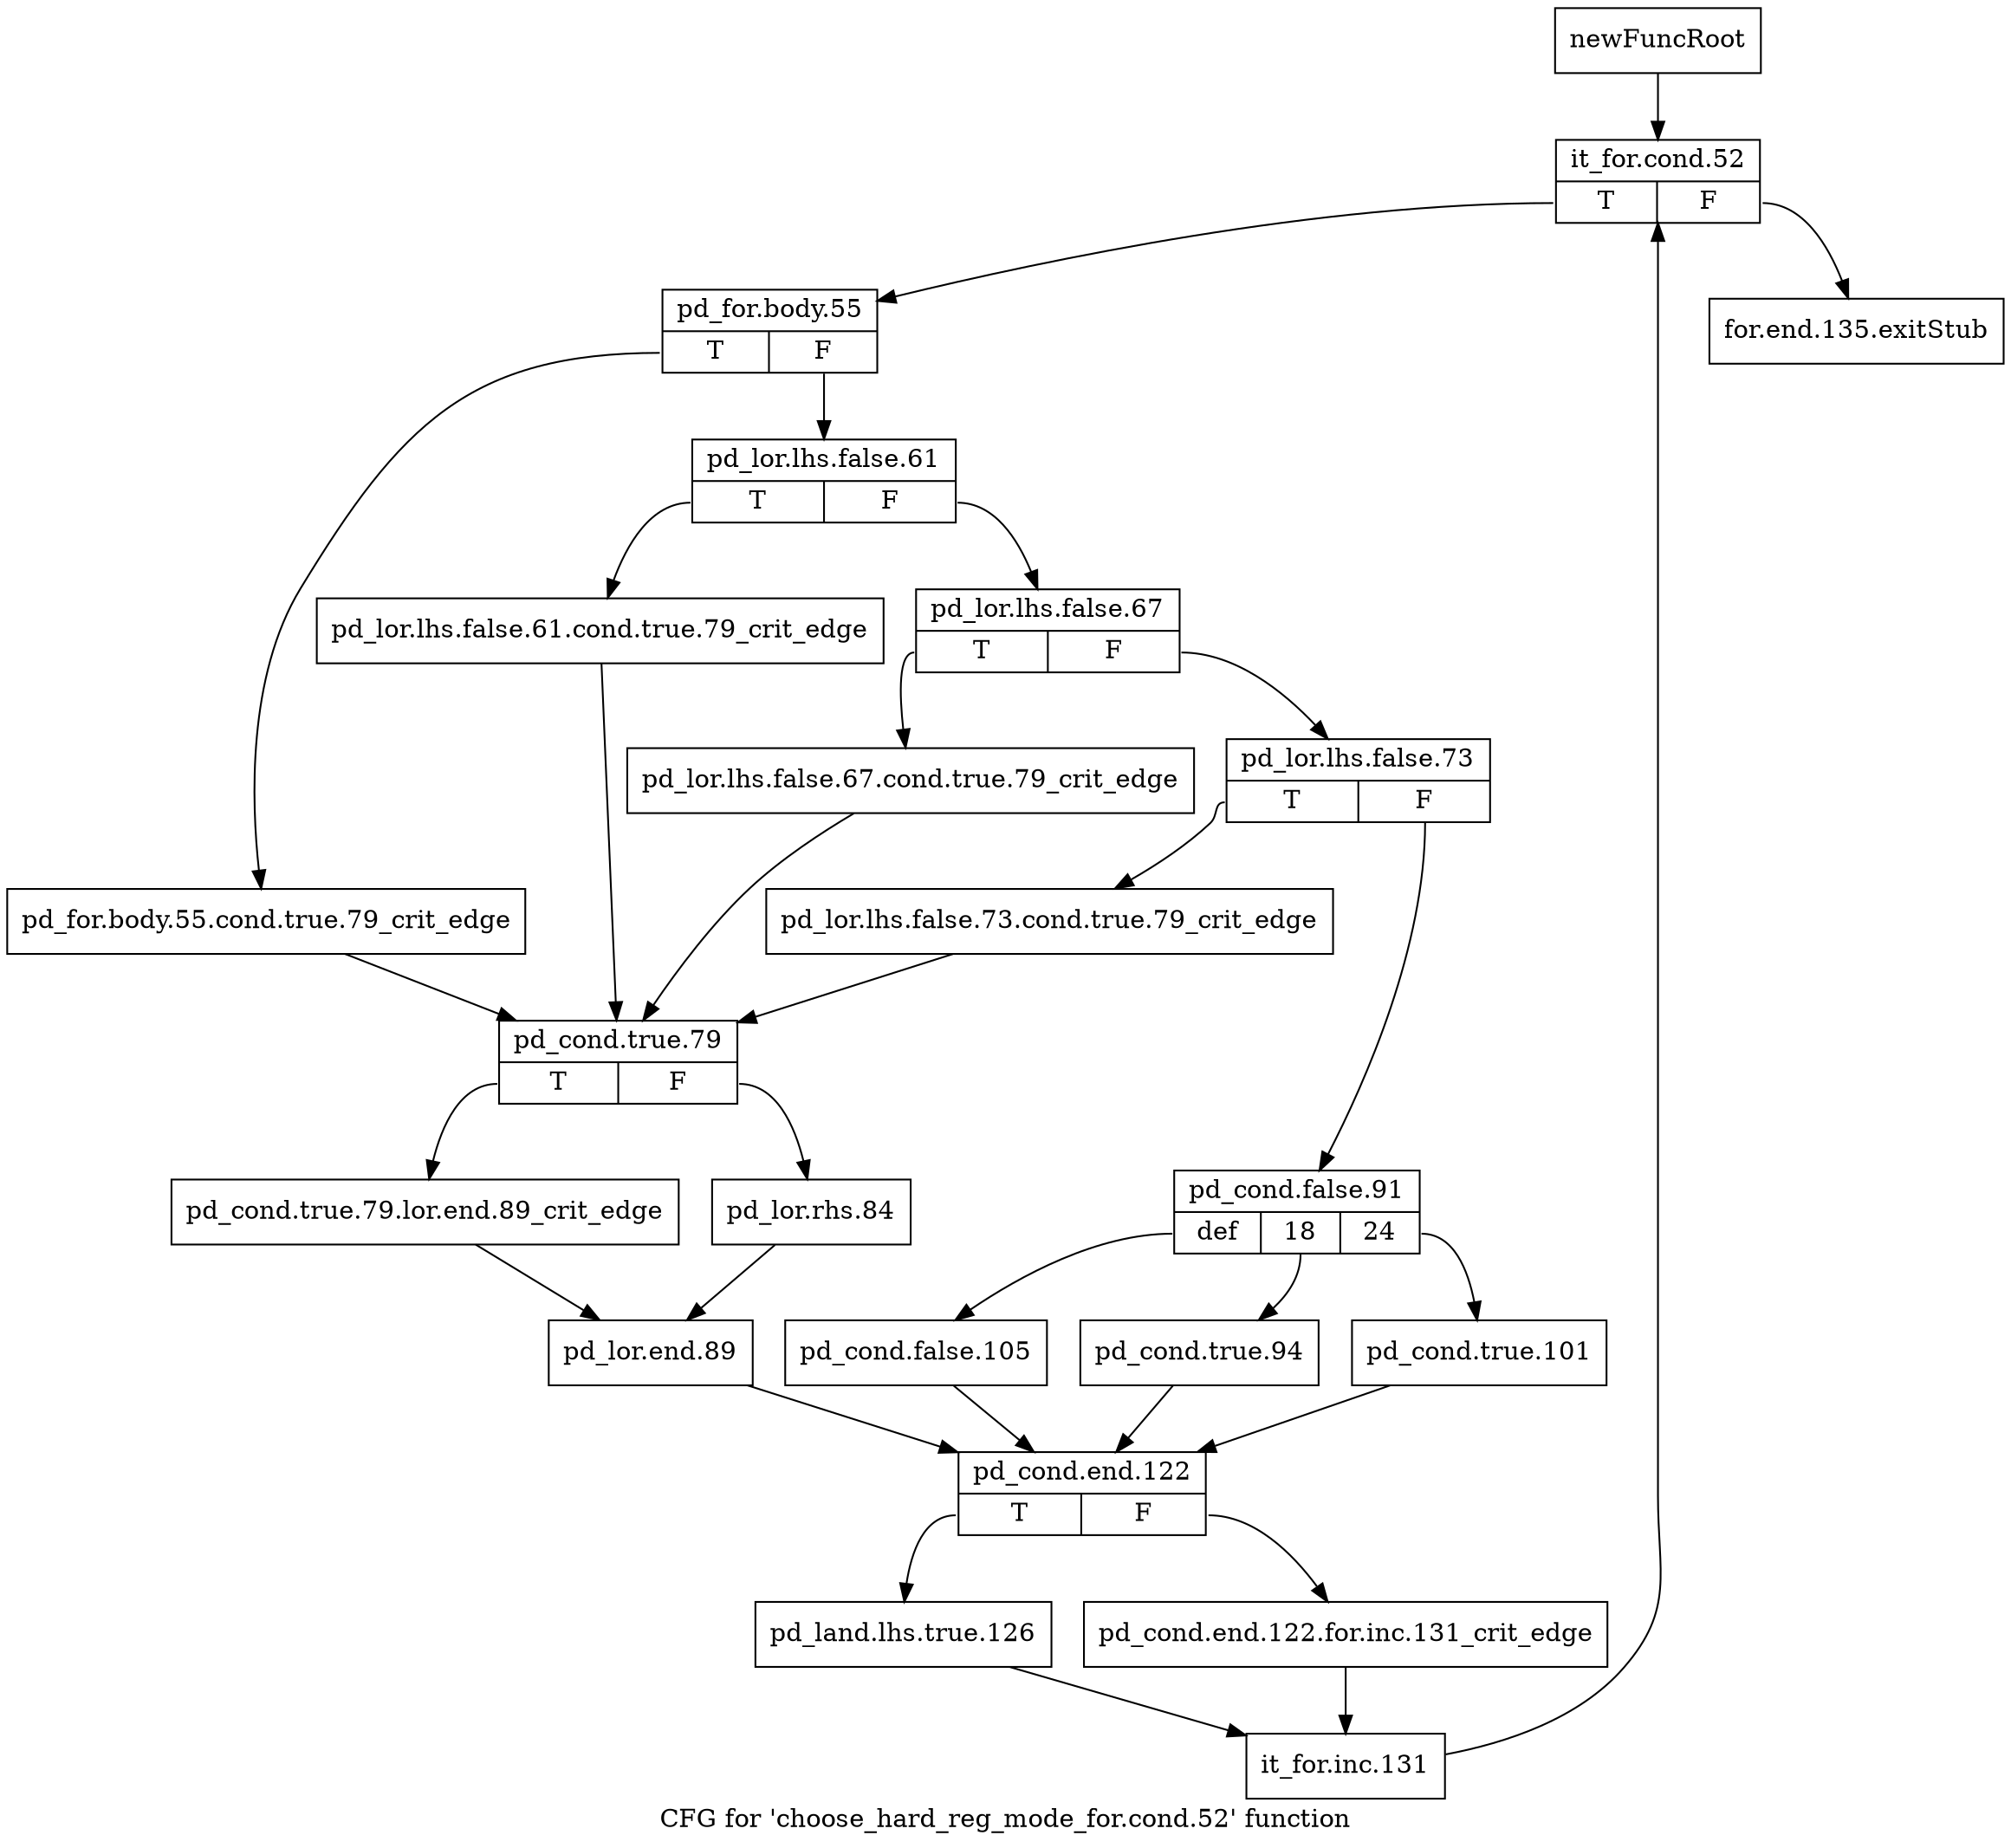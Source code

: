 digraph "CFG for 'choose_hard_reg_mode_for.cond.52' function" {
	label="CFG for 'choose_hard_reg_mode_for.cond.52' function";

	Node0xb973a90 [shape=record,label="{newFuncRoot}"];
	Node0xb973a90 -> Node0xb973b30;
	Node0xb973ae0 [shape=record,label="{for.end.135.exitStub}"];
	Node0xb973b30 [shape=record,label="{it_for.cond.52|{<s0>T|<s1>F}}"];
	Node0xb973b30:s0 -> Node0xb973b80;
	Node0xb973b30:s1 -> Node0xb973ae0;
	Node0xb973b80 [shape=record,label="{pd_for.body.55|{<s0>T|<s1>F}}"];
	Node0xb973b80:s0 -> Node0xb973ef0;
	Node0xb973b80:s1 -> Node0xb973bd0;
	Node0xb973bd0 [shape=record,label="{pd_lor.lhs.false.61|{<s0>T|<s1>F}}"];
	Node0xb973bd0:s0 -> Node0xb973ea0;
	Node0xb973bd0:s1 -> Node0xb973c20;
	Node0xb973c20 [shape=record,label="{pd_lor.lhs.false.67|{<s0>T|<s1>F}}"];
	Node0xb973c20:s0 -> Node0xb973e50;
	Node0xb973c20:s1 -> Node0xb973c70;
	Node0xb973c70 [shape=record,label="{pd_lor.lhs.false.73|{<s0>T|<s1>F}}"];
	Node0xb973c70:s0 -> Node0xb973e00;
	Node0xb973c70:s1 -> Node0xb973cc0;
	Node0xb973cc0 [shape=record,label="{pd_cond.false.91|{<s0>def|<s1>18|<s2>24}}"];
	Node0xb973cc0:s0 -> Node0xb973db0;
	Node0xb973cc0:s1 -> Node0xb973d60;
	Node0xb973cc0:s2 -> Node0xb973d10;
	Node0xb973d10 [shape=record,label="{pd_cond.true.101}"];
	Node0xb973d10 -> Node0xb974080;
	Node0xb973d60 [shape=record,label="{pd_cond.true.94}"];
	Node0xb973d60 -> Node0xb974080;
	Node0xb973db0 [shape=record,label="{pd_cond.false.105}"];
	Node0xb973db0 -> Node0xb974080;
	Node0xb973e00 [shape=record,label="{pd_lor.lhs.false.73.cond.true.79_crit_edge}"];
	Node0xb973e00 -> Node0xb973f40;
	Node0xb973e50 [shape=record,label="{pd_lor.lhs.false.67.cond.true.79_crit_edge}"];
	Node0xb973e50 -> Node0xb973f40;
	Node0xb973ea0 [shape=record,label="{pd_lor.lhs.false.61.cond.true.79_crit_edge}"];
	Node0xb973ea0 -> Node0xb973f40;
	Node0xb973ef0 [shape=record,label="{pd_for.body.55.cond.true.79_crit_edge}"];
	Node0xb973ef0 -> Node0xb973f40;
	Node0xb973f40 [shape=record,label="{pd_cond.true.79|{<s0>T|<s1>F}}"];
	Node0xb973f40:s0 -> Node0xb973fe0;
	Node0xb973f40:s1 -> Node0xb973f90;
	Node0xb973f90 [shape=record,label="{pd_lor.rhs.84}"];
	Node0xb973f90 -> Node0xb974030;
	Node0xb973fe0 [shape=record,label="{pd_cond.true.79.lor.end.89_crit_edge}"];
	Node0xb973fe0 -> Node0xb974030;
	Node0xb974030 [shape=record,label="{pd_lor.end.89}"];
	Node0xb974030 -> Node0xb974080;
	Node0xb974080 [shape=record,label="{pd_cond.end.122|{<s0>T|<s1>F}}"];
	Node0xb974080:s0 -> Node0xb974120;
	Node0xb974080:s1 -> Node0xb9740d0;
	Node0xb9740d0 [shape=record,label="{pd_cond.end.122.for.inc.131_crit_edge}"];
	Node0xb9740d0 -> Node0xb974170;
	Node0xb974120 [shape=record,label="{pd_land.lhs.true.126}"];
	Node0xb974120 -> Node0xb974170;
	Node0xb974170 [shape=record,label="{it_for.inc.131}"];
	Node0xb974170 -> Node0xb973b30;
}
